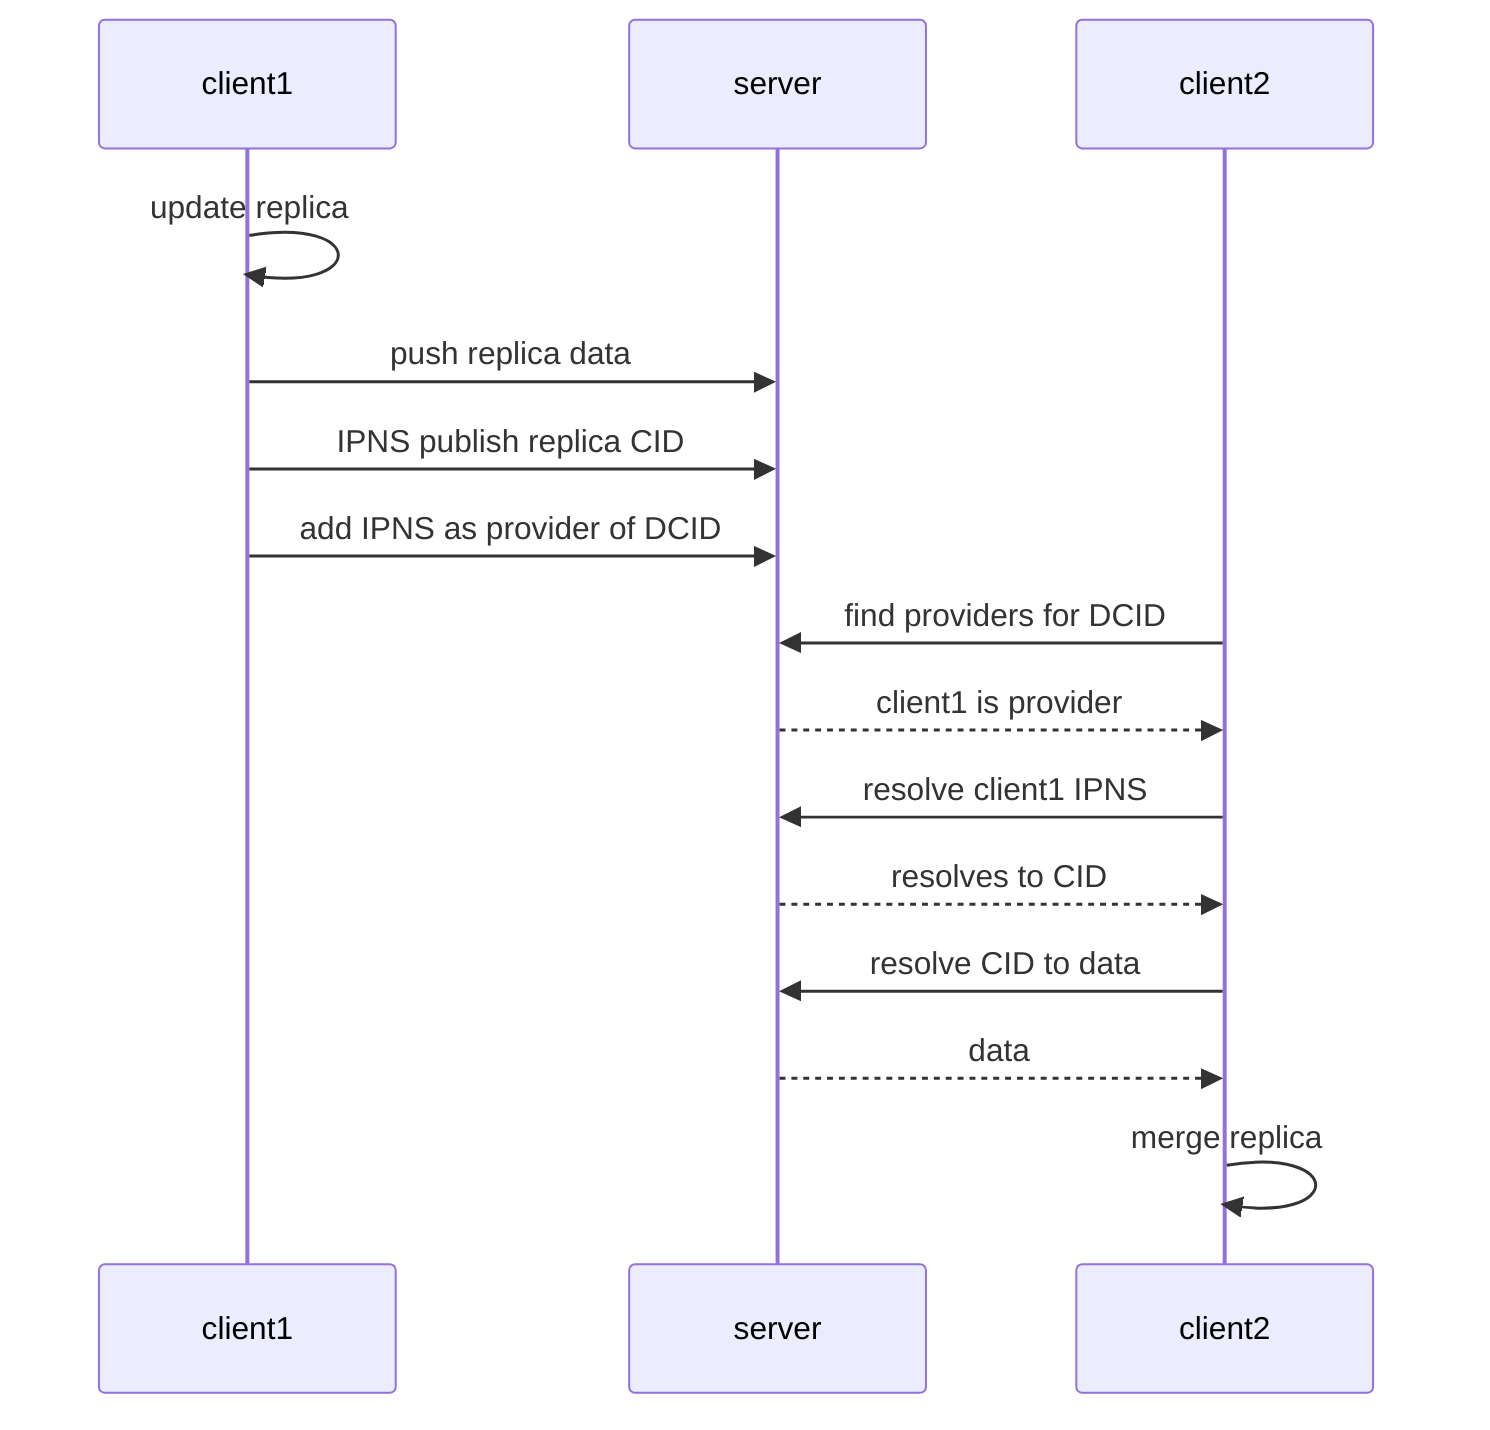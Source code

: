 sequenceDiagram
    client1->>client1: update replica
    client1->>server: push replica data
    client1->>server: IPNS publish replica CID
    client1->>server: add IPNS as provider of DCID

    client2->>server: find providers for DCID
    server-->>client2: client1 is provider
    client2->>server: resolve client1 IPNS
    server-->>client2: resolves to CID
    client2->>server: resolve CID to data
    server-->>client2: data
    client2->>client2: merge replica